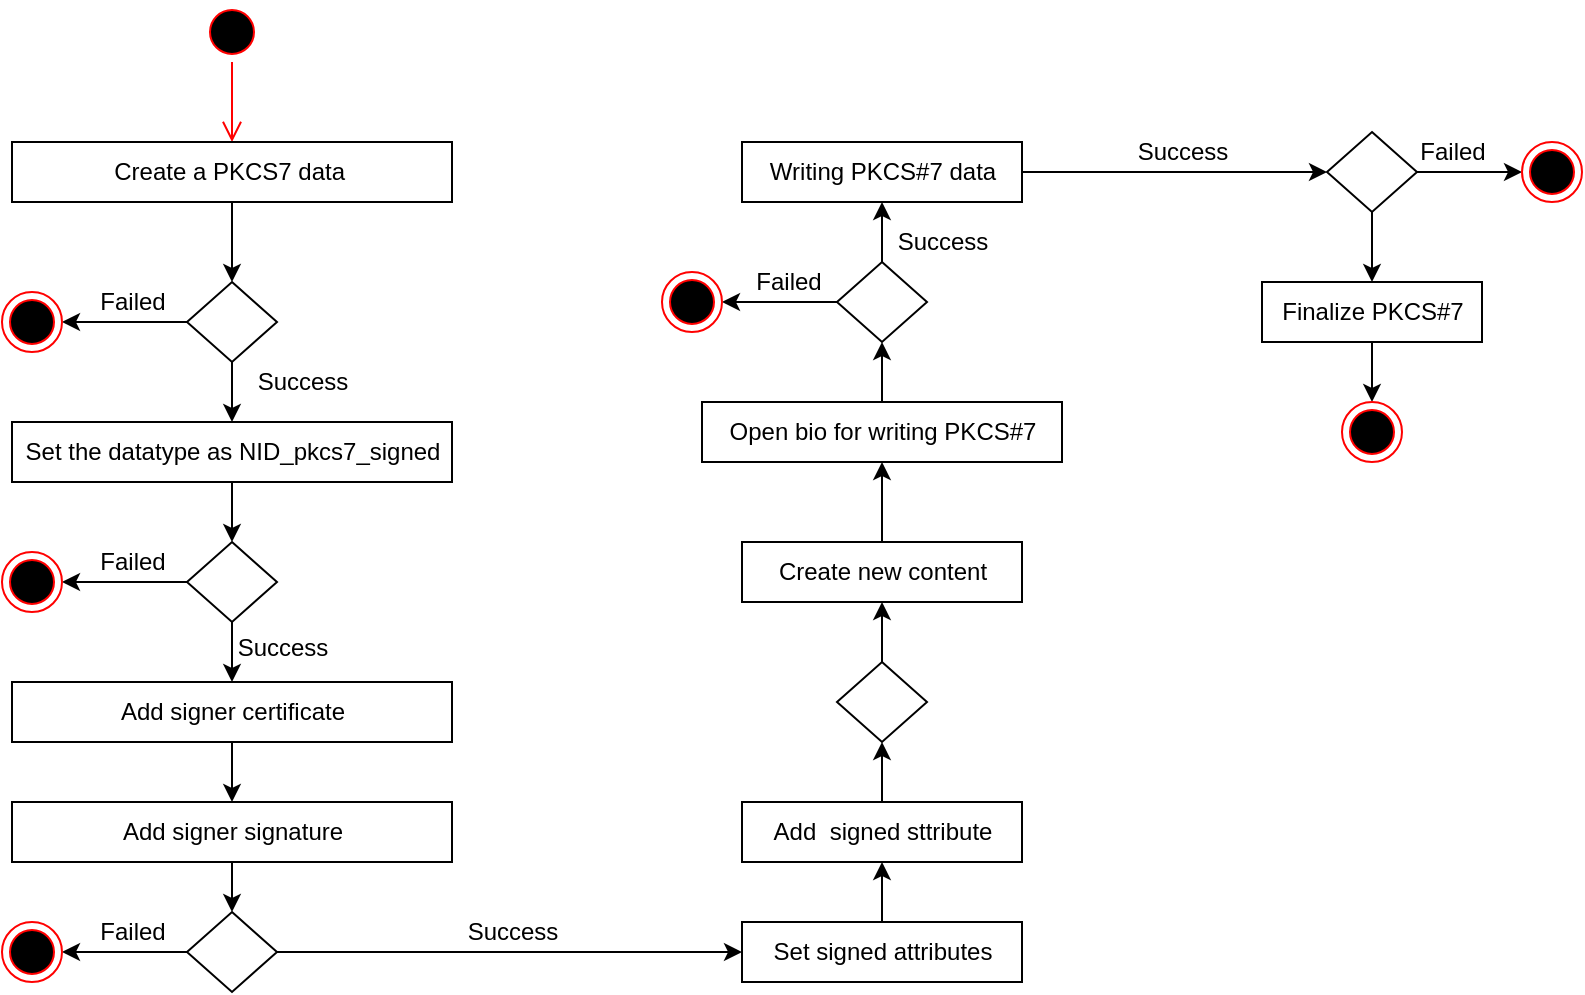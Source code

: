 <mxfile version="15.5.2" type="github">
  <diagram name="Page-1" id="e7e014a7-5840-1c2e-5031-d8a46d1fe8dd">
    <mxGraphModel dx="1422" dy="762" grid="1" gridSize="10" guides="1" tooltips="1" connect="1" arrows="1" fold="1" page="1" pageScale="1" pageWidth="1169" pageHeight="826" background="none" math="0" shadow="0">
      <root>
        <mxCell id="0" />
        <mxCell id="1" parent="0" />
        <mxCell id="RMyqbubUfdhZPi6-B0Fd-41" value="" style="ellipse;html=1;shape=startState;fillColor=#000000;strokeColor=#ff0000;" vertex="1" parent="1">
          <mxGeometry x="280" y="90" width="30" height="30" as="geometry" />
        </mxCell>
        <mxCell id="RMyqbubUfdhZPi6-B0Fd-42" value="" style="edgeStyle=orthogonalEdgeStyle;html=1;verticalAlign=bottom;endArrow=open;endSize=8;strokeColor=#ff0000;rounded=0;" edge="1" source="RMyqbubUfdhZPi6-B0Fd-41" parent="1">
          <mxGeometry relative="1" as="geometry">
            <mxPoint x="295" y="160" as="targetPoint" />
          </mxGeometry>
        </mxCell>
        <mxCell id="RMyqbubUfdhZPi6-B0Fd-64" style="edgeStyle=orthogonalEdgeStyle;rounded=0;orthogonalLoop=1;jettySize=auto;html=1;entryX=0.5;entryY=0;entryDx=0;entryDy=0;" edge="1" parent="1" source="RMyqbubUfdhZPi6-B0Fd-45" target="RMyqbubUfdhZPi6-B0Fd-55">
          <mxGeometry relative="1" as="geometry" />
        </mxCell>
        <mxCell id="RMyqbubUfdhZPi6-B0Fd-45" value="Create a PKCS7 data&amp;nbsp;" style="html=1;" vertex="1" parent="1">
          <mxGeometry x="185" y="160" width="220" height="30" as="geometry" />
        </mxCell>
        <mxCell id="RMyqbubUfdhZPi6-B0Fd-72" style="edgeStyle=orthogonalEdgeStyle;rounded=0;orthogonalLoop=1;jettySize=auto;html=1;entryX=0.5;entryY=0;entryDx=0;entryDy=0;" edge="1" parent="1" source="RMyqbubUfdhZPi6-B0Fd-46" target="RMyqbubUfdhZPi6-B0Fd-57">
          <mxGeometry relative="1" as="geometry" />
        </mxCell>
        <mxCell id="RMyqbubUfdhZPi6-B0Fd-46" value="Add signer certificate" style="html=1;" vertex="1" parent="1">
          <mxGeometry x="185" y="430" width="220" height="30" as="geometry" />
        </mxCell>
        <mxCell id="RMyqbubUfdhZPi6-B0Fd-75" style="edgeStyle=orthogonalEdgeStyle;rounded=0;orthogonalLoop=1;jettySize=auto;html=1;" edge="1" parent="1" source="RMyqbubUfdhZPi6-B0Fd-48" target="RMyqbubUfdhZPi6-B0Fd-49">
          <mxGeometry relative="1" as="geometry" />
        </mxCell>
        <mxCell id="RMyqbubUfdhZPi6-B0Fd-48" value="Set signed attributes" style="html=1;" vertex="1" parent="1">
          <mxGeometry x="550" y="550" width="140" height="30" as="geometry" />
        </mxCell>
        <mxCell id="RMyqbubUfdhZPi6-B0Fd-76" style="edgeStyle=orthogonalEdgeStyle;rounded=0;orthogonalLoop=1;jettySize=auto;html=1;entryX=0.5;entryY=1;entryDx=0;entryDy=0;" edge="1" parent="1" source="RMyqbubUfdhZPi6-B0Fd-49" target="RMyqbubUfdhZPi6-B0Fd-59">
          <mxGeometry relative="1" as="geometry" />
        </mxCell>
        <mxCell id="RMyqbubUfdhZPi6-B0Fd-49" value="Add&amp;nbsp; signed sttribute" style="html=1;" vertex="1" parent="1">
          <mxGeometry x="550" y="490" width="140" height="30" as="geometry" />
        </mxCell>
        <mxCell id="RMyqbubUfdhZPi6-B0Fd-78" style="edgeStyle=orthogonalEdgeStyle;rounded=0;orthogonalLoop=1;jettySize=auto;html=1;entryX=0.5;entryY=1;entryDx=0;entryDy=0;" edge="1" parent="1" source="RMyqbubUfdhZPi6-B0Fd-50" target="RMyqbubUfdhZPi6-B0Fd-51">
          <mxGeometry relative="1" as="geometry" />
        </mxCell>
        <mxCell id="RMyqbubUfdhZPi6-B0Fd-50" value="Create new content" style="html=1;" vertex="1" parent="1">
          <mxGeometry x="550" y="360" width="140" height="30" as="geometry" />
        </mxCell>
        <mxCell id="RMyqbubUfdhZPi6-B0Fd-79" style="edgeStyle=orthogonalEdgeStyle;rounded=0;orthogonalLoop=1;jettySize=auto;html=1;" edge="1" parent="1" source="RMyqbubUfdhZPi6-B0Fd-51" target="RMyqbubUfdhZPi6-B0Fd-60">
          <mxGeometry relative="1" as="geometry" />
        </mxCell>
        <mxCell id="RMyqbubUfdhZPi6-B0Fd-51" value="Open bio for writing PKCS#7" style="html=1;" vertex="1" parent="1">
          <mxGeometry x="530" y="290" width="180" height="30" as="geometry" />
        </mxCell>
        <mxCell id="RMyqbubUfdhZPi6-B0Fd-84" style="edgeStyle=orthogonalEdgeStyle;rounded=0;orthogonalLoop=1;jettySize=auto;html=1;" edge="1" parent="1" source="RMyqbubUfdhZPi6-B0Fd-52" target="RMyqbubUfdhZPi6-B0Fd-83">
          <mxGeometry relative="1" as="geometry" />
        </mxCell>
        <mxCell id="RMyqbubUfdhZPi6-B0Fd-52" value="Finalize PKCS#7" style="html=1;" vertex="1" parent="1">
          <mxGeometry x="810" y="230" width="110" height="30" as="geometry" />
        </mxCell>
        <mxCell id="RMyqbubUfdhZPi6-B0Fd-66" value="" style="edgeStyle=orthogonalEdgeStyle;rounded=0;orthogonalLoop=1;jettySize=auto;html=1;" edge="1" parent="1" source="RMyqbubUfdhZPi6-B0Fd-53" target="RMyqbubUfdhZPi6-B0Fd-56">
          <mxGeometry relative="1" as="geometry" />
        </mxCell>
        <mxCell id="RMyqbubUfdhZPi6-B0Fd-53" value="Set the datatype as NID_pkcs7_signed" style="html=1;" vertex="1" parent="1">
          <mxGeometry x="185" y="300" width="220" height="30" as="geometry" />
        </mxCell>
        <mxCell id="RMyqbubUfdhZPi6-B0Fd-65" style="edgeStyle=orthogonalEdgeStyle;rounded=0;orthogonalLoop=1;jettySize=auto;html=1;entryX=0.5;entryY=0;entryDx=0;entryDy=0;" edge="1" parent="1" source="RMyqbubUfdhZPi6-B0Fd-55" target="RMyqbubUfdhZPi6-B0Fd-53">
          <mxGeometry relative="1" as="geometry" />
        </mxCell>
        <mxCell id="RMyqbubUfdhZPi6-B0Fd-88" style="edgeStyle=orthogonalEdgeStyle;rounded=0;orthogonalLoop=1;jettySize=auto;html=1;entryX=1;entryY=0.5;entryDx=0;entryDy=0;" edge="1" parent="1" source="RMyqbubUfdhZPi6-B0Fd-55" target="RMyqbubUfdhZPi6-B0Fd-87">
          <mxGeometry relative="1" as="geometry" />
        </mxCell>
        <mxCell id="RMyqbubUfdhZPi6-B0Fd-55" value="" style="rhombus;whiteSpace=wrap;html=1;" vertex="1" parent="1">
          <mxGeometry x="272.5" y="230" width="45" height="40" as="geometry" />
        </mxCell>
        <mxCell id="RMyqbubUfdhZPi6-B0Fd-69" value="" style="edgeStyle=orthogonalEdgeStyle;rounded=0;orthogonalLoop=1;jettySize=auto;html=1;" edge="1" parent="1" source="RMyqbubUfdhZPi6-B0Fd-56">
          <mxGeometry relative="1" as="geometry">
            <mxPoint x="295" y="430" as="targetPoint" />
          </mxGeometry>
        </mxCell>
        <mxCell id="RMyqbubUfdhZPi6-B0Fd-90" style="edgeStyle=orthogonalEdgeStyle;rounded=0;orthogonalLoop=1;jettySize=auto;html=1;" edge="1" parent="1" source="RMyqbubUfdhZPi6-B0Fd-56" target="RMyqbubUfdhZPi6-B0Fd-89">
          <mxGeometry relative="1" as="geometry" />
        </mxCell>
        <mxCell id="RMyqbubUfdhZPi6-B0Fd-56" value="" style="rhombus;whiteSpace=wrap;html=1;" vertex="1" parent="1">
          <mxGeometry x="272.5" y="360" width="45" height="40" as="geometry" />
        </mxCell>
        <mxCell id="RMyqbubUfdhZPi6-B0Fd-73" style="edgeStyle=orthogonalEdgeStyle;rounded=0;orthogonalLoop=1;jettySize=auto;html=1;entryX=0.5;entryY=0;entryDx=0;entryDy=0;" edge="1" parent="1" source="RMyqbubUfdhZPi6-B0Fd-57" target="RMyqbubUfdhZPi6-B0Fd-58">
          <mxGeometry relative="1" as="geometry" />
        </mxCell>
        <mxCell id="RMyqbubUfdhZPi6-B0Fd-57" value="Add signer signature" style="html=1;" vertex="1" parent="1">
          <mxGeometry x="185" y="490" width="220" height="30" as="geometry" />
        </mxCell>
        <mxCell id="RMyqbubUfdhZPi6-B0Fd-74" style="edgeStyle=orthogonalEdgeStyle;rounded=0;orthogonalLoop=1;jettySize=auto;html=1;" edge="1" parent="1" source="RMyqbubUfdhZPi6-B0Fd-58" target="RMyqbubUfdhZPi6-B0Fd-48">
          <mxGeometry relative="1" as="geometry" />
        </mxCell>
        <mxCell id="RMyqbubUfdhZPi6-B0Fd-92" style="edgeStyle=orthogonalEdgeStyle;rounded=0;orthogonalLoop=1;jettySize=auto;html=1;" edge="1" parent="1" source="RMyqbubUfdhZPi6-B0Fd-58" target="RMyqbubUfdhZPi6-B0Fd-91">
          <mxGeometry relative="1" as="geometry" />
        </mxCell>
        <mxCell id="RMyqbubUfdhZPi6-B0Fd-58" value="" style="rhombus;whiteSpace=wrap;html=1;" vertex="1" parent="1">
          <mxGeometry x="272.5" y="545" width="45" height="40" as="geometry" />
        </mxCell>
        <mxCell id="RMyqbubUfdhZPi6-B0Fd-77" style="edgeStyle=orthogonalEdgeStyle;rounded=0;orthogonalLoop=1;jettySize=auto;html=1;" edge="1" parent="1" source="RMyqbubUfdhZPi6-B0Fd-59" target="RMyqbubUfdhZPi6-B0Fd-50">
          <mxGeometry relative="1" as="geometry" />
        </mxCell>
        <mxCell id="RMyqbubUfdhZPi6-B0Fd-59" value="" style="rhombus;whiteSpace=wrap;html=1;" vertex="1" parent="1">
          <mxGeometry x="597.5" y="420" width="45" height="40" as="geometry" />
        </mxCell>
        <mxCell id="RMyqbubUfdhZPi6-B0Fd-80" style="edgeStyle=orthogonalEdgeStyle;rounded=0;orthogonalLoop=1;jettySize=auto;html=1;" edge="1" parent="1" source="RMyqbubUfdhZPi6-B0Fd-60" target="RMyqbubUfdhZPi6-B0Fd-61">
          <mxGeometry relative="1" as="geometry" />
        </mxCell>
        <mxCell id="RMyqbubUfdhZPi6-B0Fd-94" style="edgeStyle=orthogonalEdgeStyle;rounded=0;orthogonalLoop=1;jettySize=auto;html=1;entryX=1;entryY=0.5;entryDx=0;entryDy=0;" edge="1" parent="1" source="RMyqbubUfdhZPi6-B0Fd-60" target="RMyqbubUfdhZPi6-B0Fd-93">
          <mxGeometry relative="1" as="geometry" />
        </mxCell>
        <mxCell id="RMyqbubUfdhZPi6-B0Fd-60" value="" style="rhombus;whiteSpace=wrap;html=1;" vertex="1" parent="1">
          <mxGeometry x="597.5" y="220" width="45" height="40" as="geometry" />
        </mxCell>
        <mxCell id="RMyqbubUfdhZPi6-B0Fd-81" style="edgeStyle=orthogonalEdgeStyle;rounded=0;orthogonalLoop=1;jettySize=auto;html=1;entryX=0;entryY=0.5;entryDx=0;entryDy=0;" edge="1" parent="1" source="RMyqbubUfdhZPi6-B0Fd-61" target="RMyqbubUfdhZPi6-B0Fd-62">
          <mxGeometry relative="1" as="geometry" />
        </mxCell>
        <mxCell id="RMyqbubUfdhZPi6-B0Fd-61" value="Writing PKCS#7 data" style="html=1;" vertex="1" parent="1">
          <mxGeometry x="550" y="160" width="140" height="30" as="geometry" />
        </mxCell>
        <mxCell id="RMyqbubUfdhZPi6-B0Fd-82" style="edgeStyle=orthogonalEdgeStyle;rounded=0;orthogonalLoop=1;jettySize=auto;html=1;entryX=0.5;entryY=0;entryDx=0;entryDy=0;" edge="1" parent="1" source="RMyqbubUfdhZPi6-B0Fd-62" target="RMyqbubUfdhZPi6-B0Fd-52">
          <mxGeometry relative="1" as="geometry" />
        </mxCell>
        <mxCell id="RMyqbubUfdhZPi6-B0Fd-86" style="edgeStyle=orthogonalEdgeStyle;rounded=0;orthogonalLoop=1;jettySize=auto;html=1;entryX=0;entryY=0.5;entryDx=0;entryDy=0;" edge="1" parent="1" source="RMyqbubUfdhZPi6-B0Fd-62" target="RMyqbubUfdhZPi6-B0Fd-85">
          <mxGeometry relative="1" as="geometry" />
        </mxCell>
        <mxCell id="RMyqbubUfdhZPi6-B0Fd-62" value="" style="rhombus;whiteSpace=wrap;html=1;" vertex="1" parent="1">
          <mxGeometry x="842.5" y="155" width="45" height="40" as="geometry" />
        </mxCell>
        <mxCell id="RMyqbubUfdhZPi6-B0Fd-83" value="" style="ellipse;html=1;shape=endState;fillColor=#000000;strokeColor=#ff0000;" vertex="1" parent="1">
          <mxGeometry x="850" y="290" width="30" height="30" as="geometry" />
        </mxCell>
        <mxCell id="RMyqbubUfdhZPi6-B0Fd-85" value="" style="ellipse;html=1;shape=endState;fillColor=#000000;strokeColor=#ff0000;" vertex="1" parent="1">
          <mxGeometry x="940" y="160" width="30" height="30" as="geometry" />
        </mxCell>
        <mxCell id="RMyqbubUfdhZPi6-B0Fd-87" value="" style="ellipse;html=1;shape=endState;fillColor=#000000;strokeColor=#ff0000;" vertex="1" parent="1">
          <mxGeometry x="180" y="235" width="30" height="30" as="geometry" />
        </mxCell>
        <mxCell id="RMyqbubUfdhZPi6-B0Fd-89" value="" style="ellipse;html=1;shape=endState;fillColor=#000000;strokeColor=#ff0000;" vertex="1" parent="1">
          <mxGeometry x="180" y="365" width="30" height="30" as="geometry" />
        </mxCell>
        <mxCell id="RMyqbubUfdhZPi6-B0Fd-91" value="" style="ellipse;html=1;shape=endState;fillColor=#000000;strokeColor=#ff0000;" vertex="1" parent="1">
          <mxGeometry x="180" y="550" width="30" height="30" as="geometry" />
        </mxCell>
        <mxCell id="RMyqbubUfdhZPi6-B0Fd-93" value="" style="ellipse;html=1;shape=endState;fillColor=#000000;strokeColor=#ff0000;" vertex="1" parent="1">
          <mxGeometry x="510" y="225" width="30" height="30" as="geometry" />
        </mxCell>
        <mxCell id="RMyqbubUfdhZPi6-B0Fd-95" value="Failed" style="text;html=1;align=center;verticalAlign=middle;resizable=0;points=[];autosize=1;strokeColor=none;fillColor=none;" vertex="1" parent="1">
          <mxGeometry x="220" y="230" width="50" height="20" as="geometry" />
        </mxCell>
        <mxCell id="RMyqbubUfdhZPi6-B0Fd-96" value="Failed" style="text;html=1;align=center;verticalAlign=middle;resizable=0;points=[];autosize=1;strokeColor=none;fillColor=none;" vertex="1" parent="1">
          <mxGeometry x="220" y="360" width="50" height="20" as="geometry" />
        </mxCell>
        <mxCell id="RMyqbubUfdhZPi6-B0Fd-97" value="Failed" style="text;html=1;align=center;verticalAlign=middle;resizable=0;points=[];autosize=1;strokeColor=none;fillColor=none;" vertex="1" parent="1">
          <mxGeometry x="220" y="545" width="50" height="20" as="geometry" />
        </mxCell>
        <mxCell id="RMyqbubUfdhZPi6-B0Fd-98" value="Failed" style="text;html=1;align=center;verticalAlign=middle;resizable=0;points=[];autosize=1;strokeColor=none;fillColor=none;" vertex="1" parent="1">
          <mxGeometry x="547.5" y="220" width="50" height="20" as="geometry" />
        </mxCell>
        <mxCell id="RMyqbubUfdhZPi6-B0Fd-99" value="Failed" style="text;html=1;align=center;verticalAlign=middle;resizable=0;points=[];autosize=1;strokeColor=none;fillColor=none;" vertex="1" parent="1">
          <mxGeometry x="880" y="155" width="50" height="20" as="geometry" />
        </mxCell>
        <mxCell id="RMyqbubUfdhZPi6-B0Fd-100" value="Success" style="text;html=1;align=center;verticalAlign=middle;resizable=0;points=[];autosize=1;strokeColor=none;fillColor=none;" vertex="1" parent="1">
          <mxGeometry x="300" y="270" width="60" height="20" as="geometry" />
        </mxCell>
        <mxCell id="RMyqbubUfdhZPi6-B0Fd-101" value="Success" style="text;html=1;align=center;verticalAlign=middle;resizable=0;points=[];autosize=1;strokeColor=none;fillColor=none;" vertex="1" parent="1">
          <mxGeometry x="290" y="403" width="60" height="20" as="geometry" />
        </mxCell>
        <mxCell id="RMyqbubUfdhZPi6-B0Fd-102" value="Success" style="text;html=1;align=center;verticalAlign=middle;resizable=0;points=[];autosize=1;strokeColor=none;fillColor=none;" vertex="1" parent="1">
          <mxGeometry x="405" y="545" width="60" height="20" as="geometry" />
        </mxCell>
        <mxCell id="RMyqbubUfdhZPi6-B0Fd-103" value="Success" style="text;html=1;align=center;verticalAlign=middle;resizable=0;points=[];autosize=1;strokeColor=none;fillColor=none;" vertex="1" parent="1">
          <mxGeometry x="620" y="200" width="60" height="20" as="geometry" />
        </mxCell>
        <mxCell id="RMyqbubUfdhZPi6-B0Fd-104" value="Success" style="text;html=1;align=center;verticalAlign=middle;resizable=0;points=[];autosize=1;strokeColor=none;fillColor=none;" vertex="1" parent="1">
          <mxGeometry x="740" y="155" width="60" height="20" as="geometry" />
        </mxCell>
      </root>
    </mxGraphModel>
  </diagram>
</mxfile>
